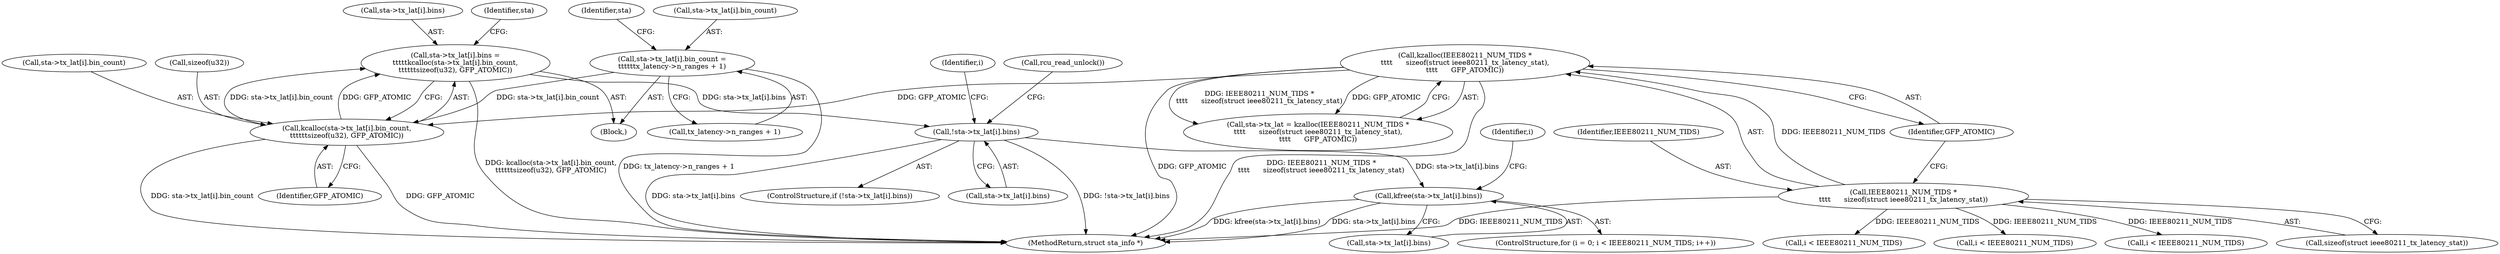 digraph "0_linux_1d147bfa64293b2723c4fec50922168658e613ba_0@API" {
"1000193" [label="(Call,sta->tx_lat[i].bins =\n\t\t\t\t\tkcalloc(sta->tx_lat[i].bin_count,\n\t\t\t\t\t\tsizeof(u32), GFP_ATOMIC))"];
"1000201" [label="(Call,kcalloc(sta->tx_lat[i].bin_count,\n\t\t\t\t\t\tsizeof(u32), GFP_ATOMIC))"];
"1000180" [label="(Call,sta->tx_lat[i].bin_count =\n\t\t\t\t\ttx_latency->n_ranges + 1)"];
"1000151" [label="(Call,kzalloc(IEEE80211_NUM_TIDS *\n\t\t\t\t      sizeof(struct ieee80211_tx_latency_stat),\n\t\t\t\t      GFP_ATOMIC))"];
"1000152" [label="(Call,IEEE80211_NUM_TIDS *\n\t\t\t\t      sizeof(struct ieee80211_tx_latency_stat))"];
"1000213" [label="(Call,!sta->tx_lat[i].bins)"];
"1000512" [label="(Call,kfree(sta->tx_lat[i].bins))"];
"1000214" [label="(Call,sta->tx_lat[i].bins)"];
"1000151" [label="(Call,kzalloc(IEEE80211_NUM_TIDS *\n\t\t\t\t      sizeof(struct ieee80211_tx_latency_stat),\n\t\t\t\t      GFP_ATOMIC))"];
"1000201" [label="(Call,kcalloc(sta->tx_lat[i].bin_count,\n\t\t\t\t\t\tsizeof(u32), GFP_ATOMIC))"];
"1000211" [label="(Identifier,GFP_ATOMIC)"];
"1000147" [label="(Call,sta->tx_lat = kzalloc(IEEE80211_NUM_TIDS *\n\t\t\t\t      sizeof(struct ieee80211_tx_latency_stat),\n\t\t\t\t      GFP_ATOMIC))"];
"1000193" [label="(Call,sta->tx_lat[i].bins =\n\t\t\t\t\tkcalloc(sta->tx_lat[i].bin_count,\n\t\t\t\t\t\tsizeof(u32), GFP_ATOMIC))"];
"1000202" [label="(Call,sta->tx_lat[i].bin_count)"];
"1000153" [label="(Identifier,IEEE80211_NUM_TIDS)"];
"1000156" [label="(Identifier,GFP_ATOMIC)"];
"1000213" [label="(Call,!sta->tx_lat[i].bins)"];
"1000197" [label="(Identifier,sta)"];
"1000180" [label="(Call,sta->tx_lat[i].bin_count =\n\t\t\t\t\ttx_latency->n_ranges + 1)"];
"1000152" [label="(Call,IEEE80211_NUM_TIDS *\n\t\t\t\t      sizeof(struct ieee80211_tx_latency_stat))"];
"1000513" [label="(Call,sta->tx_lat[i].bins)"];
"1000178" [label="(Identifier,i)"];
"1000194" [label="(Call,sta->tx_lat[i].bins)"];
"1000212" [label="(ControlStructure,if (!sta->tx_lat[i].bins))"];
"1000512" [label="(Call,kfree(sta->tx_lat[i].bins))"];
"1000528" [label="(MethodReturn,struct sta_info *)"];
"1000507" [label="(Call,i < IEEE80211_NUM_TIDS)"];
"1000188" [label="(Call,tx_latency->n_ranges + 1)"];
"1000503" [label="(ControlStructure,for (i = 0; i < IEEE80211_NUM_TIDS; i++))"];
"1000222" [label="(Call,rcu_read_unlock())"];
"1000179" [label="(Block,)"];
"1000511" [label="(Identifier,i)"];
"1000357" [label="(Call,i < IEEE80211_NUM_TIDS)"];
"1000209" [label="(Call,sizeof(u32))"];
"1000154" [label="(Call,sizeof(struct ieee80211_tx_latency_stat))"];
"1000181" [label="(Call,sta->tx_lat[i].bin_count)"];
"1000217" [label="(Identifier,sta)"];
"1000174" [label="(Call,i < IEEE80211_NUM_TIDS)"];
"1000193" -> "1000179"  [label="AST: "];
"1000193" -> "1000201"  [label="CFG: "];
"1000194" -> "1000193"  [label="AST: "];
"1000201" -> "1000193"  [label="AST: "];
"1000217" -> "1000193"  [label="CFG: "];
"1000193" -> "1000528"  [label="DDG: kcalloc(sta->tx_lat[i].bin_count,\n\t\t\t\t\t\tsizeof(u32), GFP_ATOMIC)"];
"1000201" -> "1000193"  [label="DDG: sta->tx_lat[i].bin_count"];
"1000201" -> "1000193"  [label="DDG: GFP_ATOMIC"];
"1000193" -> "1000213"  [label="DDG: sta->tx_lat[i].bins"];
"1000201" -> "1000211"  [label="CFG: "];
"1000202" -> "1000201"  [label="AST: "];
"1000209" -> "1000201"  [label="AST: "];
"1000211" -> "1000201"  [label="AST: "];
"1000201" -> "1000528"  [label="DDG: GFP_ATOMIC"];
"1000201" -> "1000528"  [label="DDG: sta->tx_lat[i].bin_count"];
"1000180" -> "1000201"  [label="DDG: sta->tx_lat[i].bin_count"];
"1000151" -> "1000201"  [label="DDG: GFP_ATOMIC"];
"1000180" -> "1000179"  [label="AST: "];
"1000180" -> "1000188"  [label="CFG: "];
"1000181" -> "1000180"  [label="AST: "];
"1000188" -> "1000180"  [label="AST: "];
"1000197" -> "1000180"  [label="CFG: "];
"1000180" -> "1000528"  [label="DDG: tx_latency->n_ranges + 1"];
"1000151" -> "1000147"  [label="AST: "];
"1000151" -> "1000156"  [label="CFG: "];
"1000152" -> "1000151"  [label="AST: "];
"1000156" -> "1000151"  [label="AST: "];
"1000147" -> "1000151"  [label="CFG: "];
"1000151" -> "1000528"  [label="DDG: IEEE80211_NUM_TIDS *\n\t\t\t\t      sizeof(struct ieee80211_tx_latency_stat)"];
"1000151" -> "1000528"  [label="DDG: GFP_ATOMIC"];
"1000151" -> "1000147"  [label="DDG: IEEE80211_NUM_TIDS *\n\t\t\t\t      sizeof(struct ieee80211_tx_latency_stat)"];
"1000151" -> "1000147"  [label="DDG: GFP_ATOMIC"];
"1000152" -> "1000151"  [label="DDG: IEEE80211_NUM_TIDS"];
"1000152" -> "1000154"  [label="CFG: "];
"1000153" -> "1000152"  [label="AST: "];
"1000154" -> "1000152"  [label="AST: "];
"1000156" -> "1000152"  [label="CFG: "];
"1000152" -> "1000528"  [label="DDG: IEEE80211_NUM_TIDS"];
"1000152" -> "1000174"  [label="DDG: IEEE80211_NUM_TIDS"];
"1000152" -> "1000357"  [label="DDG: IEEE80211_NUM_TIDS"];
"1000152" -> "1000507"  [label="DDG: IEEE80211_NUM_TIDS"];
"1000213" -> "1000212"  [label="AST: "];
"1000213" -> "1000214"  [label="CFG: "];
"1000214" -> "1000213"  [label="AST: "];
"1000222" -> "1000213"  [label="CFG: "];
"1000178" -> "1000213"  [label="CFG: "];
"1000213" -> "1000528"  [label="DDG: sta->tx_lat[i].bins"];
"1000213" -> "1000528"  [label="DDG: !sta->tx_lat[i].bins"];
"1000213" -> "1000512"  [label="DDG: sta->tx_lat[i].bins"];
"1000512" -> "1000503"  [label="AST: "];
"1000512" -> "1000513"  [label="CFG: "];
"1000513" -> "1000512"  [label="AST: "];
"1000511" -> "1000512"  [label="CFG: "];
"1000512" -> "1000528"  [label="DDG: sta->tx_lat[i].bins"];
"1000512" -> "1000528"  [label="DDG: kfree(sta->tx_lat[i].bins)"];
}
